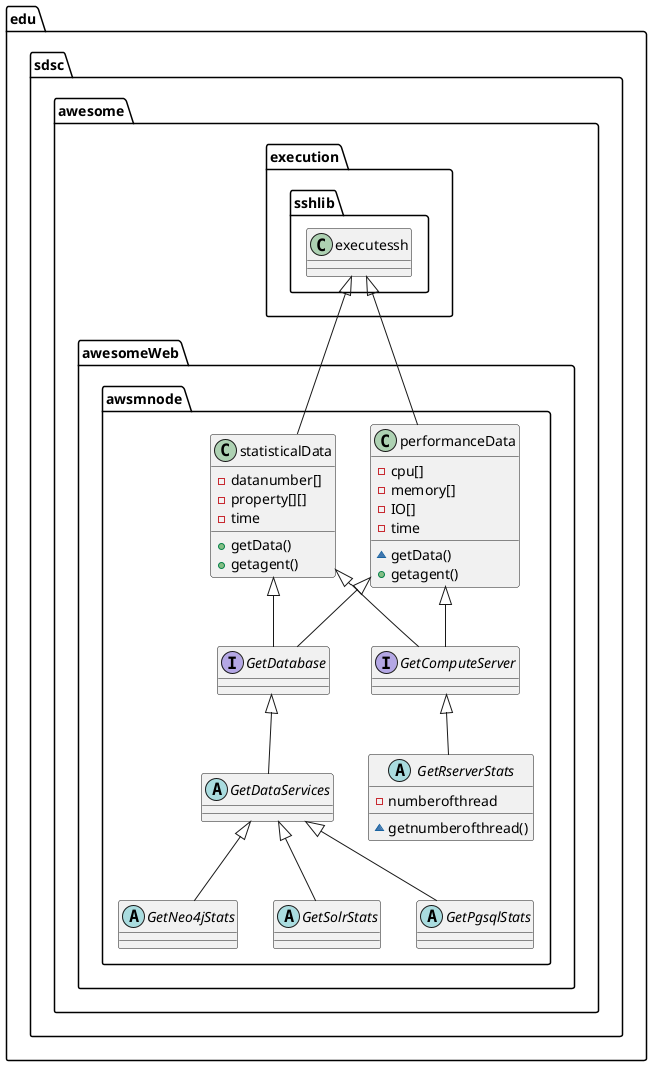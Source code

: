 @startuml
package edu.sdsc.awesome.awesomeWeb.awsmnode {

abstract class GetNeo4jStats
abstract class GetSolrStats
abstract class GetPgsqlStats
abstract class GetRserverStats {
-numberofthread
~getnumberofthread()

}
abstract GetDataServices
interface GetDatabase
interface GetComputeServer




class performanceData {
-cpu[]
-memory[]
-IO[]
-time
~getData()
+getagent()

}
class statisticalData {
-datanumber[]
-property[][]
-time
+getData()
+getagent()
}


GetDataServices <|-- GetNeo4jStats
GetDataServices <|-- GetSolrStats
GetDataServices <|-- GetPgsqlStats
GetDatabase <|-- GetDataServices
GetComputeServer <|-- GetRserverStats
performanceData <|-- GetComputeServer
statisticalData <|--  GetComputeServer
performanceData <|-- GetDatabase
statisticalData <|--  GetDatabase



}
package edu.sdsc.awesome.execution.sshlib {

class executessh {
}

executessh <|-- statisticalData
executessh <|-- performanceData
}
@enduml